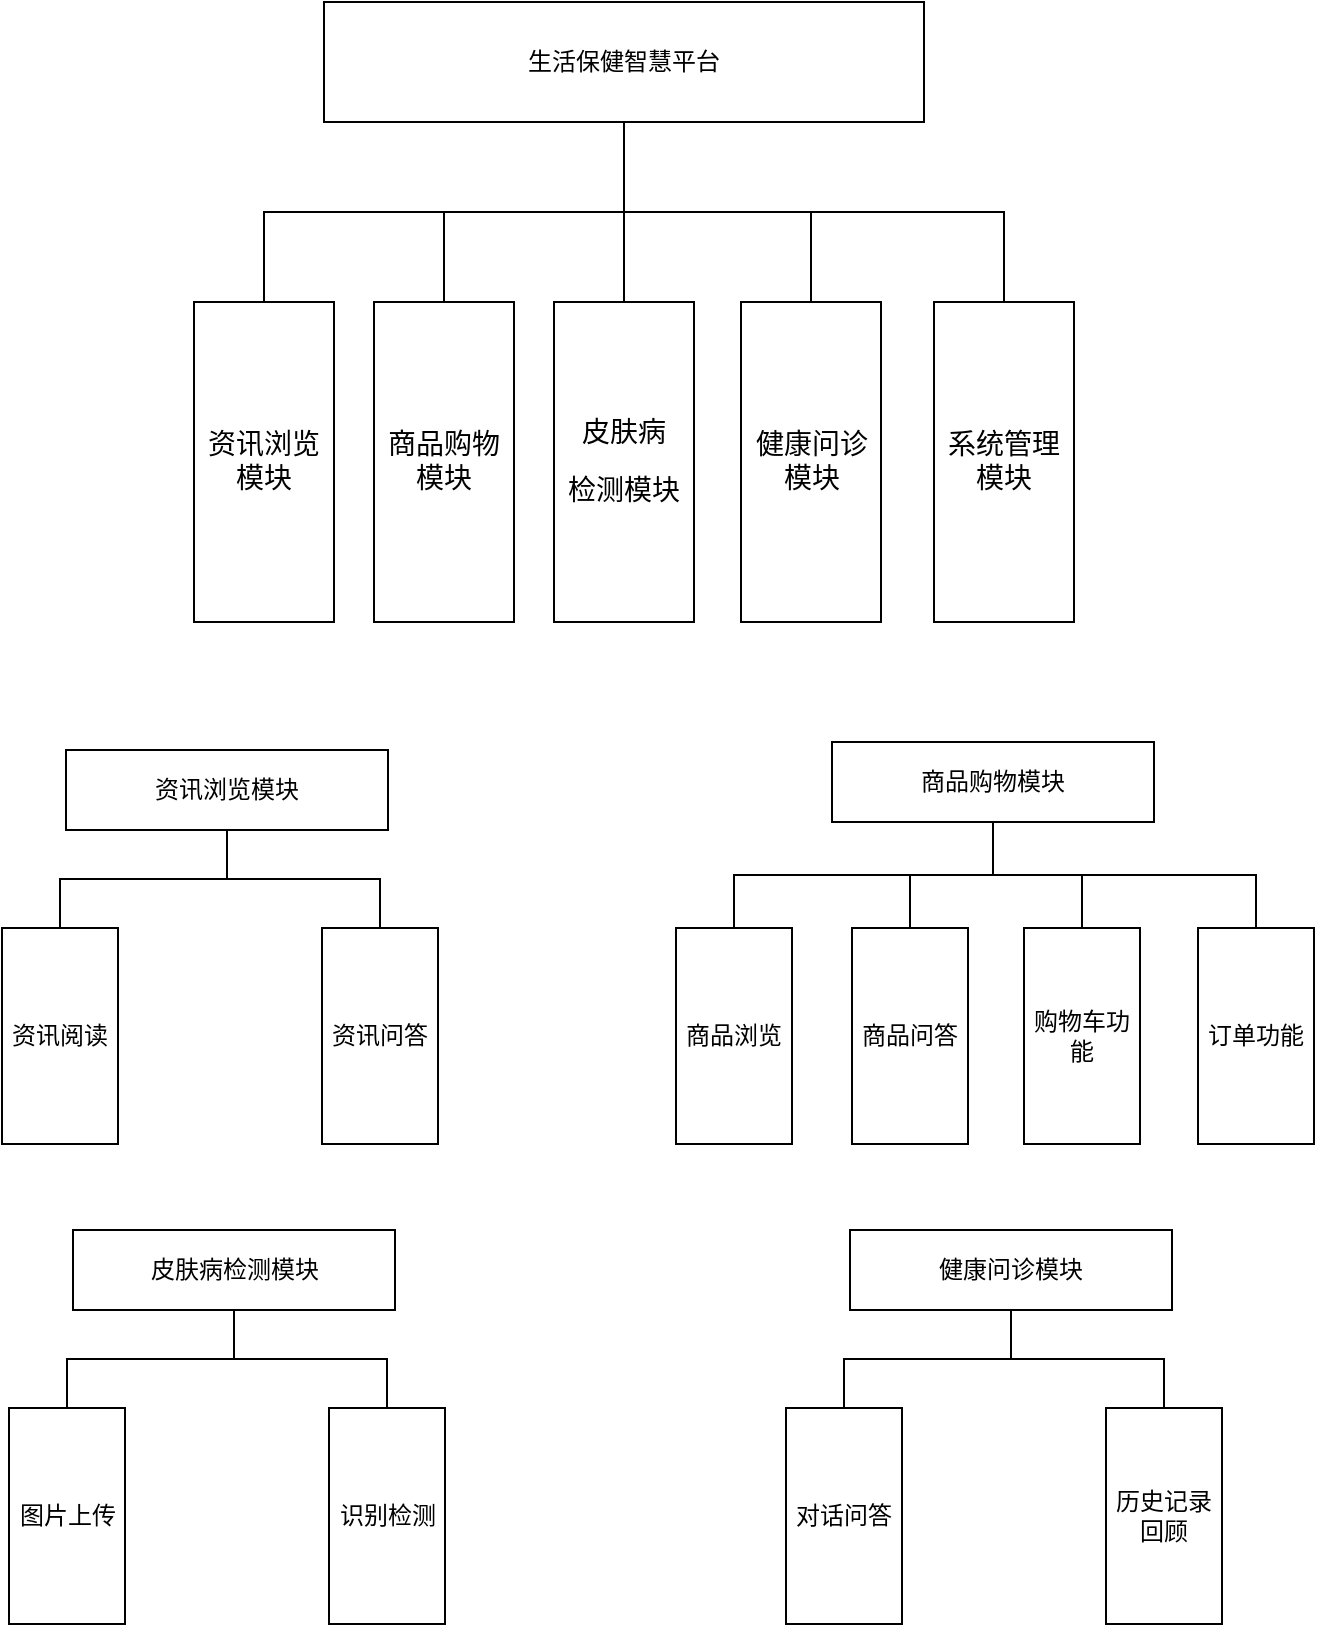 <mxfile version="24.2.0" type="github">
  <diagram name="第 1 页" id="_4ZrP0tn3PniAPQ0Jjzl">
    <mxGraphModel dx="999" dy="710" grid="0" gridSize="10" guides="1" tooltips="1" connect="1" arrows="0" fold="1" page="1" pageScale="1" pageWidth="827" pageHeight="1169" math="0" shadow="0">
      <root>
        <mxCell id="0" />
        <mxCell id="1" parent="0" />
        <mxCell id="Z8dBPlKUc89xwZBvlWtI-1" value="生活保健智慧平台" style="rounded=0;whiteSpace=wrap;html=1;" parent="1" vertex="1">
          <mxGeometry x="246" y="69" width="300" height="60" as="geometry" />
        </mxCell>
        <mxCell id="Z8dBPlKUc89xwZBvlWtI-14" style="edgeStyle=orthogonalEdgeStyle;rounded=0;orthogonalLoop=1;jettySize=auto;html=1;exitX=0.5;exitY=0;exitDx=0;exitDy=0;entryX=0.5;entryY=1;entryDx=0;entryDy=0;endArrow=none;endFill=0;" parent="1" source="Z8dBPlKUc89xwZBvlWtI-2" target="Z8dBPlKUc89xwZBvlWtI-1" edge="1">
          <mxGeometry relative="1" as="geometry" />
        </mxCell>
        <mxCell id="Z8dBPlKUc89xwZBvlWtI-2" value="&lt;p style=&quot;&quot; class=&quot;MsoNormal&quot;&gt;&lt;span style=&quot;mso-spacerun:&#39;yes&#39;;font-family:宋体;mso-ascii-font-family:Calibri;&lt;br/&gt;mso-hansi-font-family:Calibri;mso-bidi-font-family:&#39;Times New Roman&#39;;font-size:10.5pt;&lt;br/&gt;mso-font-kerning:1.0pt;&quot;&gt;资讯&lt;/span&gt;&lt;span style=&quot;mso-spacerun:&#39;yes&#39;;font-family:宋体;mso-ascii-font-family:Calibri;&lt;br/&gt;mso-hansi-font-family:Calibri;mso-bidi-font-family:&#39;Times New Roman&#39;;font-size:10.5pt;&lt;br/&gt;mso-font-kerning:1.0pt;&quot;&gt;浏览模块&lt;/span&gt;&lt;/p&gt;" style="rounded=0;whiteSpace=wrap;html=1;align=center;" parent="1" vertex="1">
          <mxGeometry x="181" y="219" width="70" height="160" as="geometry" />
        </mxCell>
        <mxCell id="Z8dBPlKUc89xwZBvlWtI-15" style="edgeStyle=orthogonalEdgeStyle;rounded=0;orthogonalLoop=1;jettySize=auto;html=1;exitX=0.5;exitY=0;exitDx=0;exitDy=0;entryX=0.5;entryY=1;entryDx=0;entryDy=0;endArrow=none;endFill=0;" parent="1" source="Z8dBPlKUc89xwZBvlWtI-5" target="Z8dBPlKUc89xwZBvlWtI-1" edge="1">
          <mxGeometry relative="1" as="geometry" />
        </mxCell>
        <mxCell id="Z8dBPlKUc89xwZBvlWtI-5" value="&lt;p style=&quot;&quot; class=&quot;MsoNormal&quot;&gt;&lt;font face=&quot;宋体&quot;&gt;&lt;span style=&quot;font-size: 14px;&quot;&gt;商品购物模块&lt;/span&gt;&lt;/font&gt;&lt;/p&gt;" style="rounded=0;whiteSpace=wrap;html=1;align=center;" parent="1" vertex="1">
          <mxGeometry x="271" y="219" width="70" height="160" as="geometry" />
        </mxCell>
        <mxCell id="Z8dBPlKUc89xwZBvlWtI-16" style="edgeStyle=orthogonalEdgeStyle;rounded=0;orthogonalLoop=1;jettySize=auto;html=1;exitX=0.5;exitY=0;exitDx=0;exitDy=0;entryX=0.5;entryY=1;entryDx=0;entryDy=0;endArrow=none;endFill=0;" parent="1" source="Z8dBPlKUc89xwZBvlWtI-6" target="Z8dBPlKUc89xwZBvlWtI-1" edge="1">
          <mxGeometry relative="1" as="geometry" />
        </mxCell>
        <mxCell id="Z8dBPlKUc89xwZBvlWtI-6" value="&lt;p style=&quot;&quot; class=&quot;MsoNormal&quot;&gt;&lt;font face=&quot;宋体&quot;&gt;&lt;span style=&quot;font-size: 14px;&quot;&gt;皮肤病&lt;/span&gt;&lt;/font&gt;&lt;/p&gt;&lt;p style=&quot;&quot; class=&quot;MsoNormal&quot;&gt;&lt;font face=&quot;宋体&quot;&gt;&lt;span style=&quot;font-size: 14px;&quot;&gt;检测模块&lt;/span&gt;&lt;/font&gt;&lt;/p&gt;" style="rounded=0;whiteSpace=wrap;html=1;align=center;" parent="1" vertex="1">
          <mxGeometry x="361" y="219" width="70" height="160" as="geometry" />
        </mxCell>
        <mxCell id="Z8dBPlKUc89xwZBvlWtI-17" style="edgeStyle=orthogonalEdgeStyle;rounded=0;orthogonalLoop=1;jettySize=auto;html=1;exitX=0.5;exitY=0;exitDx=0;exitDy=0;entryX=0.5;entryY=1;entryDx=0;entryDy=0;endArrow=none;endFill=0;" parent="1" source="Z8dBPlKUc89xwZBvlWtI-7" target="Z8dBPlKUc89xwZBvlWtI-1" edge="1">
          <mxGeometry relative="1" as="geometry" />
        </mxCell>
        <mxCell id="Z8dBPlKUc89xwZBvlWtI-7" value="&lt;p style=&quot;&quot; class=&quot;MsoNormal&quot;&gt;&lt;font face=&quot;宋体&quot;&gt;&lt;span style=&quot;font-size: 14px;&quot;&gt;健康问诊模块&lt;/span&gt;&lt;/font&gt;&lt;/p&gt;" style="rounded=0;whiteSpace=wrap;html=1;align=center;" parent="1" vertex="1">
          <mxGeometry x="454.5" y="219" width="70" height="160" as="geometry" />
        </mxCell>
        <mxCell id="Z8dBPlKUc89xwZBvlWtI-18" style="edgeStyle=orthogonalEdgeStyle;rounded=0;orthogonalLoop=1;jettySize=auto;html=1;exitX=0.5;exitY=0;exitDx=0;exitDy=0;entryX=0.5;entryY=1;entryDx=0;entryDy=0;endArrow=none;endFill=0;" parent="1" source="Z8dBPlKUc89xwZBvlWtI-8" target="Z8dBPlKUc89xwZBvlWtI-1" edge="1">
          <mxGeometry relative="1" as="geometry" />
        </mxCell>
        <mxCell id="Z8dBPlKUc89xwZBvlWtI-8" value="&lt;p style=&quot;&quot; class=&quot;MsoNormal&quot;&gt;&lt;font face=&quot;宋体&quot;&gt;&lt;span style=&quot;font-size: 14px;&quot;&gt;系统管理模块&lt;/span&gt;&lt;/font&gt;&lt;/p&gt;" style="rounded=0;whiteSpace=wrap;html=1;align=center;" parent="1" vertex="1">
          <mxGeometry x="551" y="219" width="70" height="160" as="geometry" />
        </mxCell>
        <mxCell id="BYJonLlBC_9EvAufP8Yv-1" value="资讯浏览模块" style="rounded=0;whiteSpace=wrap;html=1;" parent="1" vertex="1">
          <mxGeometry x="117" y="443" width="161" height="40" as="geometry" />
        </mxCell>
        <mxCell id="BYJonLlBC_9EvAufP8Yv-5" style="edgeStyle=orthogonalEdgeStyle;rounded=0;orthogonalLoop=1;jettySize=auto;html=1;exitX=0.5;exitY=0;exitDx=0;exitDy=0;endArrow=none;endFill=0;" parent="1" source="BYJonLlBC_9EvAufP8Yv-2" target="BYJonLlBC_9EvAufP8Yv-1" edge="1">
          <mxGeometry relative="1" as="geometry" />
        </mxCell>
        <mxCell id="BYJonLlBC_9EvAufP8Yv-2" value="资讯阅读" style="rounded=0;whiteSpace=wrap;html=1;" parent="1" vertex="1">
          <mxGeometry x="85" y="532" width="58" height="108" as="geometry" />
        </mxCell>
        <mxCell id="BYJonLlBC_9EvAufP8Yv-8" style="edgeStyle=orthogonalEdgeStyle;rounded=0;orthogonalLoop=1;jettySize=auto;html=1;exitX=0.5;exitY=0;exitDx=0;exitDy=0;endArrow=none;endFill=0;" parent="1" source="BYJonLlBC_9EvAufP8Yv-7" target="BYJonLlBC_9EvAufP8Yv-1" edge="1">
          <mxGeometry relative="1" as="geometry" />
        </mxCell>
        <mxCell id="BYJonLlBC_9EvAufP8Yv-7" value="资讯问答" style="rounded=0;whiteSpace=wrap;html=1;" parent="1" vertex="1">
          <mxGeometry x="245" y="532" width="58" height="108" as="geometry" />
        </mxCell>
        <mxCell id="BYJonLlBC_9EvAufP8Yv-9" value="商品购物模块" style="rounded=0;whiteSpace=wrap;html=1;" parent="1" vertex="1">
          <mxGeometry x="500" y="439" width="161" height="40" as="geometry" />
        </mxCell>
        <mxCell id="BYJonLlBC_9EvAufP8Yv-10" style="edgeStyle=orthogonalEdgeStyle;rounded=0;orthogonalLoop=1;jettySize=auto;html=1;exitX=0.5;exitY=0;exitDx=0;exitDy=0;endArrow=none;endFill=0;" parent="1" source="BYJonLlBC_9EvAufP8Yv-11" target="BYJonLlBC_9EvAufP8Yv-9" edge="1">
          <mxGeometry relative="1" as="geometry" />
        </mxCell>
        <mxCell id="BYJonLlBC_9EvAufP8Yv-11" value="商品浏览" style="rounded=0;whiteSpace=wrap;html=1;" parent="1" vertex="1">
          <mxGeometry x="422" y="532" width="58" height="108" as="geometry" />
        </mxCell>
        <mxCell id="BYJonLlBC_9EvAufP8Yv-12" style="edgeStyle=orthogonalEdgeStyle;rounded=0;orthogonalLoop=1;jettySize=auto;html=1;exitX=0.5;exitY=0;exitDx=0;exitDy=0;endArrow=none;endFill=0;" parent="1" source="BYJonLlBC_9EvAufP8Yv-13" target="BYJonLlBC_9EvAufP8Yv-9" edge="1">
          <mxGeometry relative="1" as="geometry" />
        </mxCell>
        <mxCell id="BYJonLlBC_9EvAufP8Yv-13" value="商品问答" style="rounded=0;whiteSpace=wrap;html=1;" parent="1" vertex="1">
          <mxGeometry x="510" y="532" width="58" height="108" as="geometry" />
        </mxCell>
        <mxCell id="BYJonLlBC_9EvAufP8Yv-16" style="edgeStyle=orthogonalEdgeStyle;rounded=0;orthogonalLoop=1;jettySize=auto;html=1;exitX=0.5;exitY=0;exitDx=0;exitDy=0;entryX=0.5;entryY=1;entryDx=0;entryDy=0;endArrow=none;endFill=0;" parent="1" source="BYJonLlBC_9EvAufP8Yv-14" target="BYJonLlBC_9EvAufP8Yv-9" edge="1">
          <mxGeometry relative="1" as="geometry" />
        </mxCell>
        <mxCell id="BYJonLlBC_9EvAufP8Yv-14" value="购物车功能" style="rounded=0;whiteSpace=wrap;html=1;" parent="1" vertex="1">
          <mxGeometry x="596" y="532" width="58" height="108" as="geometry" />
        </mxCell>
        <mxCell id="BYJonLlBC_9EvAufP8Yv-17" style="edgeStyle=orthogonalEdgeStyle;rounded=0;orthogonalLoop=1;jettySize=auto;html=1;exitX=0.5;exitY=0;exitDx=0;exitDy=0;endArrow=none;endFill=0;" parent="1" source="BYJonLlBC_9EvAufP8Yv-15" target="BYJonLlBC_9EvAufP8Yv-9" edge="1">
          <mxGeometry relative="1" as="geometry" />
        </mxCell>
        <mxCell id="BYJonLlBC_9EvAufP8Yv-15" value="订单功能" style="rounded=0;whiteSpace=wrap;html=1;" parent="1" vertex="1">
          <mxGeometry x="683" y="532" width="58" height="108" as="geometry" />
        </mxCell>
        <mxCell id="BYJonLlBC_9EvAufP8Yv-18" value="皮肤病检测模块" style="rounded=0;whiteSpace=wrap;html=1;" parent="1" vertex="1">
          <mxGeometry x="120.5" y="683" width="161" height="40" as="geometry" />
        </mxCell>
        <mxCell id="BYJonLlBC_9EvAufP8Yv-19" style="edgeStyle=orthogonalEdgeStyle;rounded=0;orthogonalLoop=1;jettySize=auto;html=1;exitX=0.5;exitY=0;exitDx=0;exitDy=0;endArrow=none;endFill=0;" parent="1" source="BYJonLlBC_9EvAufP8Yv-20" target="BYJonLlBC_9EvAufP8Yv-18" edge="1">
          <mxGeometry relative="1" as="geometry" />
        </mxCell>
        <mxCell id="BYJonLlBC_9EvAufP8Yv-20" value="图片上传" style="rounded=0;whiteSpace=wrap;html=1;" parent="1" vertex="1">
          <mxGeometry x="88.5" y="772" width="58" height="108" as="geometry" />
        </mxCell>
        <mxCell id="BYJonLlBC_9EvAufP8Yv-21" style="edgeStyle=orthogonalEdgeStyle;rounded=0;orthogonalLoop=1;jettySize=auto;html=1;exitX=0.5;exitY=0;exitDx=0;exitDy=0;endArrow=none;endFill=0;" parent="1" source="BYJonLlBC_9EvAufP8Yv-22" target="BYJonLlBC_9EvAufP8Yv-18" edge="1">
          <mxGeometry relative="1" as="geometry" />
        </mxCell>
        <mxCell id="BYJonLlBC_9EvAufP8Yv-22" value="识别检测" style="rounded=0;whiteSpace=wrap;html=1;" parent="1" vertex="1">
          <mxGeometry x="248.5" y="772" width="58" height="108" as="geometry" />
        </mxCell>
        <mxCell id="BYJonLlBC_9EvAufP8Yv-23" value="健康问诊模块" style="rounded=0;whiteSpace=wrap;html=1;" parent="1" vertex="1">
          <mxGeometry x="509" y="683" width="161" height="40" as="geometry" />
        </mxCell>
        <mxCell id="BYJonLlBC_9EvAufP8Yv-24" style="edgeStyle=orthogonalEdgeStyle;rounded=0;orthogonalLoop=1;jettySize=auto;html=1;exitX=0.5;exitY=0;exitDx=0;exitDy=0;endArrow=none;endFill=0;" parent="1" source="BYJonLlBC_9EvAufP8Yv-25" target="BYJonLlBC_9EvAufP8Yv-23" edge="1">
          <mxGeometry relative="1" as="geometry" />
        </mxCell>
        <mxCell id="BYJonLlBC_9EvAufP8Yv-25" value="对话问答" style="rounded=0;whiteSpace=wrap;html=1;" parent="1" vertex="1">
          <mxGeometry x="477" y="772" width="58" height="108" as="geometry" />
        </mxCell>
        <mxCell id="BYJonLlBC_9EvAufP8Yv-26" style="edgeStyle=orthogonalEdgeStyle;rounded=0;orthogonalLoop=1;jettySize=auto;html=1;exitX=0.5;exitY=0;exitDx=0;exitDy=0;endArrow=none;endFill=0;" parent="1" source="BYJonLlBC_9EvAufP8Yv-27" target="BYJonLlBC_9EvAufP8Yv-23" edge="1">
          <mxGeometry relative="1" as="geometry" />
        </mxCell>
        <mxCell id="BYJonLlBC_9EvAufP8Yv-27" value="历史记录回顾" style="rounded=0;whiteSpace=wrap;html=1;" parent="1" vertex="1">
          <mxGeometry x="637" y="772" width="58" height="108" as="geometry" />
        </mxCell>
      </root>
    </mxGraphModel>
  </diagram>
</mxfile>
